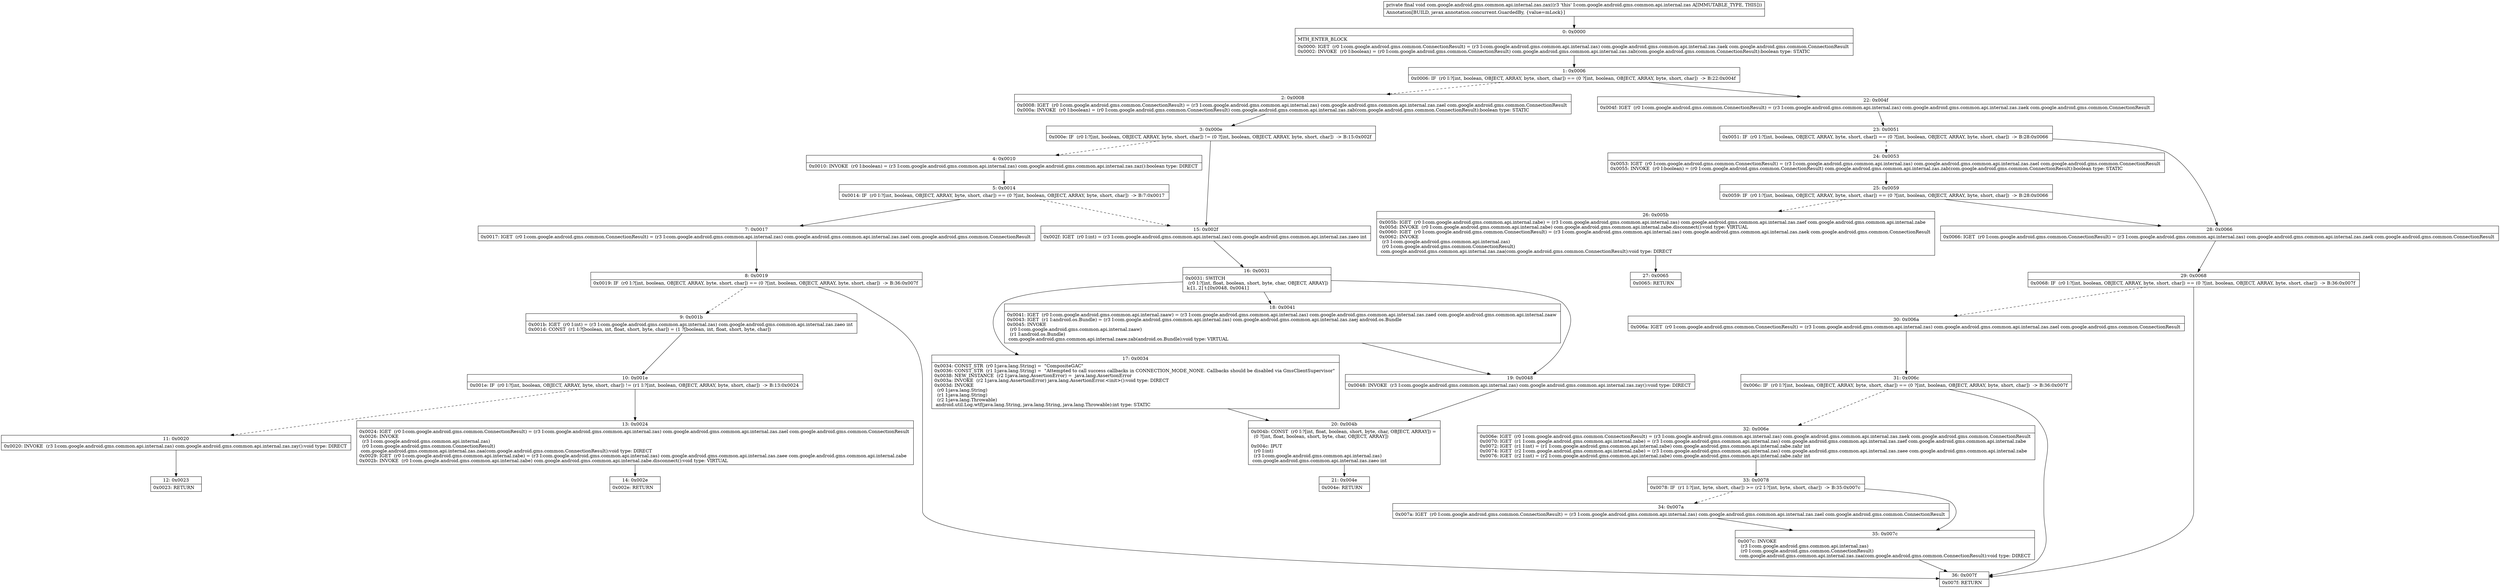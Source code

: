 digraph "CFG forcom.google.android.gms.common.api.internal.zas.zax()V" {
Node_0 [shape=record,label="{0\:\ 0x0000|MTH_ENTER_BLOCK\l|0x0000: IGET  (r0 I:com.google.android.gms.common.ConnectionResult) = (r3 I:com.google.android.gms.common.api.internal.zas) com.google.android.gms.common.api.internal.zas.zaek com.google.android.gms.common.ConnectionResult \l0x0002: INVOKE  (r0 I:boolean) = (r0 I:com.google.android.gms.common.ConnectionResult) com.google.android.gms.common.api.internal.zas.zab(com.google.android.gms.common.ConnectionResult):boolean type: STATIC \l}"];
Node_1 [shape=record,label="{1\:\ 0x0006|0x0006: IF  (r0 I:?[int, boolean, OBJECT, ARRAY, byte, short, char]) == (0 ?[int, boolean, OBJECT, ARRAY, byte, short, char])  \-\> B:22:0x004f \l}"];
Node_2 [shape=record,label="{2\:\ 0x0008|0x0008: IGET  (r0 I:com.google.android.gms.common.ConnectionResult) = (r3 I:com.google.android.gms.common.api.internal.zas) com.google.android.gms.common.api.internal.zas.zael com.google.android.gms.common.ConnectionResult \l0x000a: INVOKE  (r0 I:boolean) = (r0 I:com.google.android.gms.common.ConnectionResult) com.google.android.gms.common.api.internal.zas.zab(com.google.android.gms.common.ConnectionResult):boolean type: STATIC \l}"];
Node_3 [shape=record,label="{3\:\ 0x000e|0x000e: IF  (r0 I:?[int, boolean, OBJECT, ARRAY, byte, short, char]) != (0 ?[int, boolean, OBJECT, ARRAY, byte, short, char])  \-\> B:15:0x002f \l}"];
Node_4 [shape=record,label="{4\:\ 0x0010|0x0010: INVOKE  (r0 I:boolean) = (r3 I:com.google.android.gms.common.api.internal.zas) com.google.android.gms.common.api.internal.zas.zaz():boolean type: DIRECT \l}"];
Node_5 [shape=record,label="{5\:\ 0x0014|0x0014: IF  (r0 I:?[int, boolean, OBJECT, ARRAY, byte, short, char]) == (0 ?[int, boolean, OBJECT, ARRAY, byte, short, char])  \-\> B:7:0x0017 \l}"];
Node_7 [shape=record,label="{7\:\ 0x0017|0x0017: IGET  (r0 I:com.google.android.gms.common.ConnectionResult) = (r3 I:com.google.android.gms.common.api.internal.zas) com.google.android.gms.common.api.internal.zas.zael com.google.android.gms.common.ConnectionResult \l}"];
Node_8 [shape=record,label="{8\:\ 0x0019|0x0019: IF  (r0 I:?[int, boolean, OBJECT, ARRAY, byte, short, char]) == (0 ?[int, boolean, OBJECT, ARRAY, byte, short, char])  \-\> B:36:0x007f \l}"];
Node_9 [shape=record,label="{9\:\ 0x001b|0x001b: IGET  (r0 I:int) = (r3 I:com.google.android.gms.common.api.internal.zas) com.google.android.gms.common.api.internal.zas.zaeo int \l0x001d: CONST  (r1 I:?[boolean, int, float, short, byte, char]) = (1 ?[boolean, int, float, short, byte, char]) \l}"];
Node_10 [shape=record,label="{10\:\ 0x001e|0x001e: IF  (r0 I:?[int, boolean, OBJECT, ARRAY, byte, short, char]) != (r1 I:?[int, boolean, OBJECT, ARRAY, byte, short, char])  \-\> B:13:0x0024 \l}"];
Node_11 [shape=record,label="{11\:\ 0x0020|0x0020: INVOKE  (r3 I:com.google.android.gms.common.api.internal.zas) com.google.android.gms.common.api.internal.zas.zay():void type: DIRECT \l}"];
Node_12 [shape=record,label="{12\:\ 0x0023|0x0023: RETURN   \l}"];
Node_13 [shape=record,label="{13\:\ 0x0024|0x0024: IGET  (r0 I:com.google.android.gms.common.ConnectionResult) = (r3 I:com.google.android.gms.common.api.internal.zas) com.google.android.gms.common.api.internal.zas.zael com.google.android.gms.common.ConnectionResult \l0x0026: INVOKE  \l  (r3 I:com.google.android.gms.common.api.internal.zas)\l  (r0 I:com.google.android.gms.common.ConnectionResult)\l com.google.android.gms.common.api.internal.zas.zaa(com.google.android.gms.common.ConnectionResult):void type: DIRECT \l0x0029: IGET  (r0 I:com.google.android.gms.common.api.internal.zabe) = (r3 I:com.google.android.gms.common.api.internal.zas) com.google.android.gms.common.api.internal.zas.zaee com.google.android.gms.common.api.internal.zabe \l0x002b: INVOKE  (r0 I:com.google.android.gms.common.api.internal.zabe) com.google.android.gms.common.api.internal.zabe.disconnect():void type: VIRTUAL \l}"];
Node_14 [shape=record,label="{14\:\ 0x002e|0x002e: RETURN   \l}"];
Node_15 [shape=record,label="{15\:\ 0x002f|0x002f: IGET  (r0 I:int) = (r3 I:com.google.android.gms.common.api.internal.zas) com.google.android.gms.common.api.internal.zas.zaeo int \l}"];
Node_16 [shape=record,label="{16\:\ 0x0031|0x0031: SWITCH  \l  (r0 I:?[int, float, boolean, short, byte, char, OBJECT, ARRAY])\l k:[1, 2] t:[0x0048, 0x0041] \l}"];
Node_17 [shape=record,label="{17\:\ 0x0034|0x0034: CONST_STR  (r0 I:java.lang.String) =  \"CompositeGAC\" \l0x0036: CONST_STR  (r1 I:java.lang.String) =  \"Attempted to call success callbacks in CONNECTION_MODE_NONE. Callbacks should be disabled via GmsClientSupervisor\" \l0x0038: NEW_INSTANCE  (r2 I:java.lang.AssertionError) =  java.lang.AssertionError \l0x003a: INVOKE  (r2 I:java.lang.AssertionError) java.lang.AssertionError.\<init\>():void type: DIRECT \l0x003d: INVOKE  \l  (r0 I:java.lang.String)\l  (r1 I:java.lang.String)\l  (r2 I:java.lang.Throwable)\l android.util.Log.wtf(java.lang.String, java.lang.String, java.lang.Throwable):int type: STATIC \l}"];
Node_18 [shape=record,label="{18\:\ 0x0041|0x0041: IGET  (r0 I:com.google.android.gms.common.api.internal.zaaw) = (r3 I:com.google.android.gms.common.api.internal.zas) com.google.android.gms.common.api.internal.zas.zaed com.google.android.gms.common.api.internal.zaaw \l0x0043: IGET  (r1 I:android.os.Bundle) = (r3 I:com.google.android.gms.common.api.internal.zas) com.google.android.gms.common.api.internal.zas.zaej android.os.Bundle \l0x0045: INVOKE  \l  (r0 I:com.google.android.gms.common.api.internal.zaaw)\l  (r1 I:android.os.Bundle)\l com.google.android.gms.common.api.internal.zaaw.zab(android.os.Bundle):void type: VIRTUAL \l}"];
Node_19 [shape=record,label="{19\:\ 0x0048|0x0048: INVOKE  (r3 I:com.google.android.gms.common.api.internal.zas) com.google.android.gms.common.api.internal.zas.zay():void type: DIRECT \l}"];
Node_20 [shape=record,label="{20\:\ 0x004b|0x004b: CONST  (r0 I:?[int, float, boolean, short, byte, char, OBJECT, ARRAY]) = \l  (0 ?[int, float, boolean, short, byte, char, OBJECT, ARRAY])\l \l0x004c: IPUT  \l  (r0 I:int)\l  (r3 I:com.google.android.gms.common.api.internal.zas)\l com.google.android.gms.common.api.internal.zas.zaeo int \l}"];
Node_21 [shape=record,label="{21\:\ 0x004e|0x004e: RETURN   \l}"];
Node_22 [shape=record,label="{22\:\ 0x004f|0x004f: IGET  (r0 I:com.google.android.gms.common.ConnectionResult) = (r3 I:com.google.android.gms.common.api.internal.zas) com.google.android.gms.common.api.internal.zas.zaek com.google.android.gms.common.ConnectionResult \l}"];
Node_23 [shape=record,label="{23\:\ 0x0051|0x0051: IF  (r0 I:?[int, boolean, OBJECT, ARRAY, byte, short, char]) == (0 ?[int, boolean, OBJECT, ARRAY, byte, short, char])  \-\> B:28:0x0066 \l}"];
Node_24 [shape=record,label="{24\:\ 0x0053|0x0053: IGET  (r0 I:com.google.android.gms.common.ConnectionResult) = (r3 I:com.google.android.gms.common.api.internal.zas) com.google.android.gms.common.api.internal.zas.zael com.google.android.gms.common.ConnectionResult \l0x0055: INVOKE  (r0 I:boolean) = (r0 I:com.google.android.gms.common.ConnectionResult) com.google.android.gms.common.api.internal.zas.zab(com.google.android.gms.common.ConnectionResult):boolean type: STATIC \l}"];
Node_25 [shape=record,label="{25\:\ 0x0059|0x0059: IF  (r0 I:?[int, boolean, OBJECT, ARRAY, byte, short, char]) == (0 ?[int, boolean, OBJECT, ARRAY, byte, short, char])  \-\> B:28:0x0066 \l}"];
Node_26 [shape=record,label="{26\:\ 0x005b|0x005b: IGET  (r0 I:com.google.android.gms.common.api.internal.zabe) = (r3 I:com.google.android.gms.common.api.internal.zas) com.google.android.gms.common.api.internal.zas.zaef com.google.android.gms.common.api.internal.zabe \l0x005d: INVOKE  (r0 I:com.google.android.gms.common.api.internal.zabe) com.google.android.gms.common.api.internal.zabe.disconnect():void type: VIRTUAL \l0x0060: IGET  (r0 I:com.google.android.gms.common.ConnectionResult) = (r3 I:com.google.android.gms.common.api.internal.zas) com.google.android.gms.common.api.internal.zas.zaek com.google.android.gms.common.ConnectionResult \l0x0062: INVOKE  \l  (r3 I:com.google.android.gms.common.api.internal.zas)\l  (r0 I:com.google.android.gms.common.ConnectionResult)\l com.google.android.gms.common.api.internal.zas.zaa(com.google.android.gms.common.ConnectionResult):void type: DIRECT \l}"];
Node_27 [shape=record,label="{27\:\ 0x0065|0x0065: RETURN   \l}"];
Node_28 [shape=record,label="{28\:\ 0x0066|0x0066: IGET  (r0 I:com.google.android.gms.common.ConnectionResult) = (r3 I:com.google.android.gms.common.api.internal.zas) com.google.android.gms.common.api.internal.zas.zaek com.google.android.gms.common.ConnectionResult \l}"];
Node_29 [shape=record,label="{29\:\ 0x0068|0x0068: IF  (r0 I:?[int, boolean, OBJECT, ARRAY, byte, short, char]) == (0 ?[int, boolean, OBJECT, ARRAY, byte, short, char])  \-\> B:36:0x007f \l}"];
Node_30 [shape=record,label="{30\:\ 0x006a|0x006a: IGET  (r0 I:com.google.android.gms.common.ConnectionResult) = (r3 I:com.google.android.gms.common.api.internal.zas) com.google.android.gms.common.api.internal.zas.zael com.google.android.gms.common.ConnectionResult \l}"];
Node_31 [shape=record,label="{31\:\ 0x006c|0x006c: IF  (r0 I:?[int, boolean, OBJECT, ARRAY, byte, short, char]) == (0 ?[int, boolean, OBJECT, ARRAY, byte, short, char])  \-\> B:36:0x007f \l}"];
Node_32 [shape=record,label="{32\:\ 0x006e|0x006e: IGET  (r0 I:com.google.android.gms.common.ConnectionResult) = (r3 I:com.google.android.gms.common.api.internal.zas) com.google.android.gms.common.api.internal.zas.zaek com.google.android.gms.common.ConnectionResult \l0x0070: IGET  (r1 I:com.google.android.gms.common.api.internal.zabe) = (r3 I:com.google.android.gms.common.api.internal.zas) com.google.android.gms.common.api.internal.zas.zaef com.google.android.gms.common.api.internal.zabe \l0x0072: IGET  (r1 I:int) = (r1 I:com.google.android.gms.common.api.internal.zabe) com.google.android.gms.common.api.internal.zabe.zahr int \l0x0074: IGET  (r2 I:com.google.android.gms.common.api.internal.zabe) = (r3 I:com.google.android.gms.common.api.internal.zas) com.google.android.gms.common.api.internal.zas.zaee com.google.android.gms.common.api.internal.zabe \l0x0076: IGET  (r2 I:int) = (r2 I:com.google.android.gms.common.api.internal.zabe) com.google.android.gms.common.api.internal.zabe.zahr int \l}"];
Node_33 [shape=record,label="{33\:\ 0x0078|0x0078: IF  (r1 I:?[int, byte, short, char]) \>= (r2 I:?[int, byte, short, char])  \-\> B:35:0x007c \l}"];
Node_34 [shape=record,label="{34\:\ 0x007a|0x007a: IGET  (r0 I:com.google.android.gms.common.ConnectionResult) = (r3 I:com.google.android.gms.common.api.internal.zas) com.google.android.gms.common.api.internal.zas.zael com.google.android.gms.common.ConnectionResult \l}"];
Node_35 [shape=record,label="{35\:\ 0x007c|0x007c: INVOKE  \l  (r3 I:com.google.android.gms.common.api.internal.zas)\l  (r0 I:com.google.android.gms.common.ConnectionResult)\l com.google.android.gms.common.api.internal.zas.zaa(com.google.android.gms.common.ConnectionResult):void type: DIRECT \l}"];
Node_36 [shape=record,label="{36\:\ 0x007f|0x007f: RETURN   \l}"];
MethodNode[shape=record,label="{private final void com.google.android.gms.common.api.internal.zas.zax((r3 'this' I:com.google.android.gms.common.api.internal.zas A[IMMUTABLE_TYPE, THIS]))  | Annotation[BUILD, javax.annotation.concurrent.GuardedBy, \{value=mLock\}]\l}"];
MethodNode -> Node_0;
Node_0 -> Node_1;
Node_1 -> Node_2[style=dashed];
Node_1 -> Node_22;
Node_2 -> Node_3;
Node_3 -> Node_4[style=dashed];
Node_3 -> Node_15;
Node_4 -> Node_5;
Node_5 -> Node_7;
Node_5 -> Node_15[style=dashed];
Node_7 -> Node_8;
Node_8 -> Node_9[style=dashed];
Node_8 -> Node_36;
Node_9 -> Node_10;
Node_10 -> Node_11[style=dashed];
Node_10 -> Node_13;
Node_11 -> Node_12;
Node_13 -> Node_14;
Node_15 -> Node_16;
Node_16 -> Node_17;
Node_16 -> Node_18;
Node_16 -> Node_19;
Node_17 -> Node_20;
Node_18 -> Node_19;
Node_19 -> Node_20;
Node_20 -> Node_21;
Node_22 -> Node_23;
Node_23 -> Node_24[style=dashed];
Node_23 -> Node_28;
Node_24 -> Node_25;
Node_25 -> Node_26[style=dashed];
Node_25 -> Node_28;
Node_26 -> Node_27;
Node_28 -> Node_29;
Node_29 -> Node_30[style=dashed];
Node_29 -> Node_36;
Node_30 -> Node_31;
Node_31 -> Node_32[style=dashed];
Node_31 -> Node_36;
Node_32 -> Node_33;
Node_33 -> Node_34[style=dashed];
Node_33 -> Node_35;
Node_34 -> Node_35;
Node_35 -> Node_36;
}

